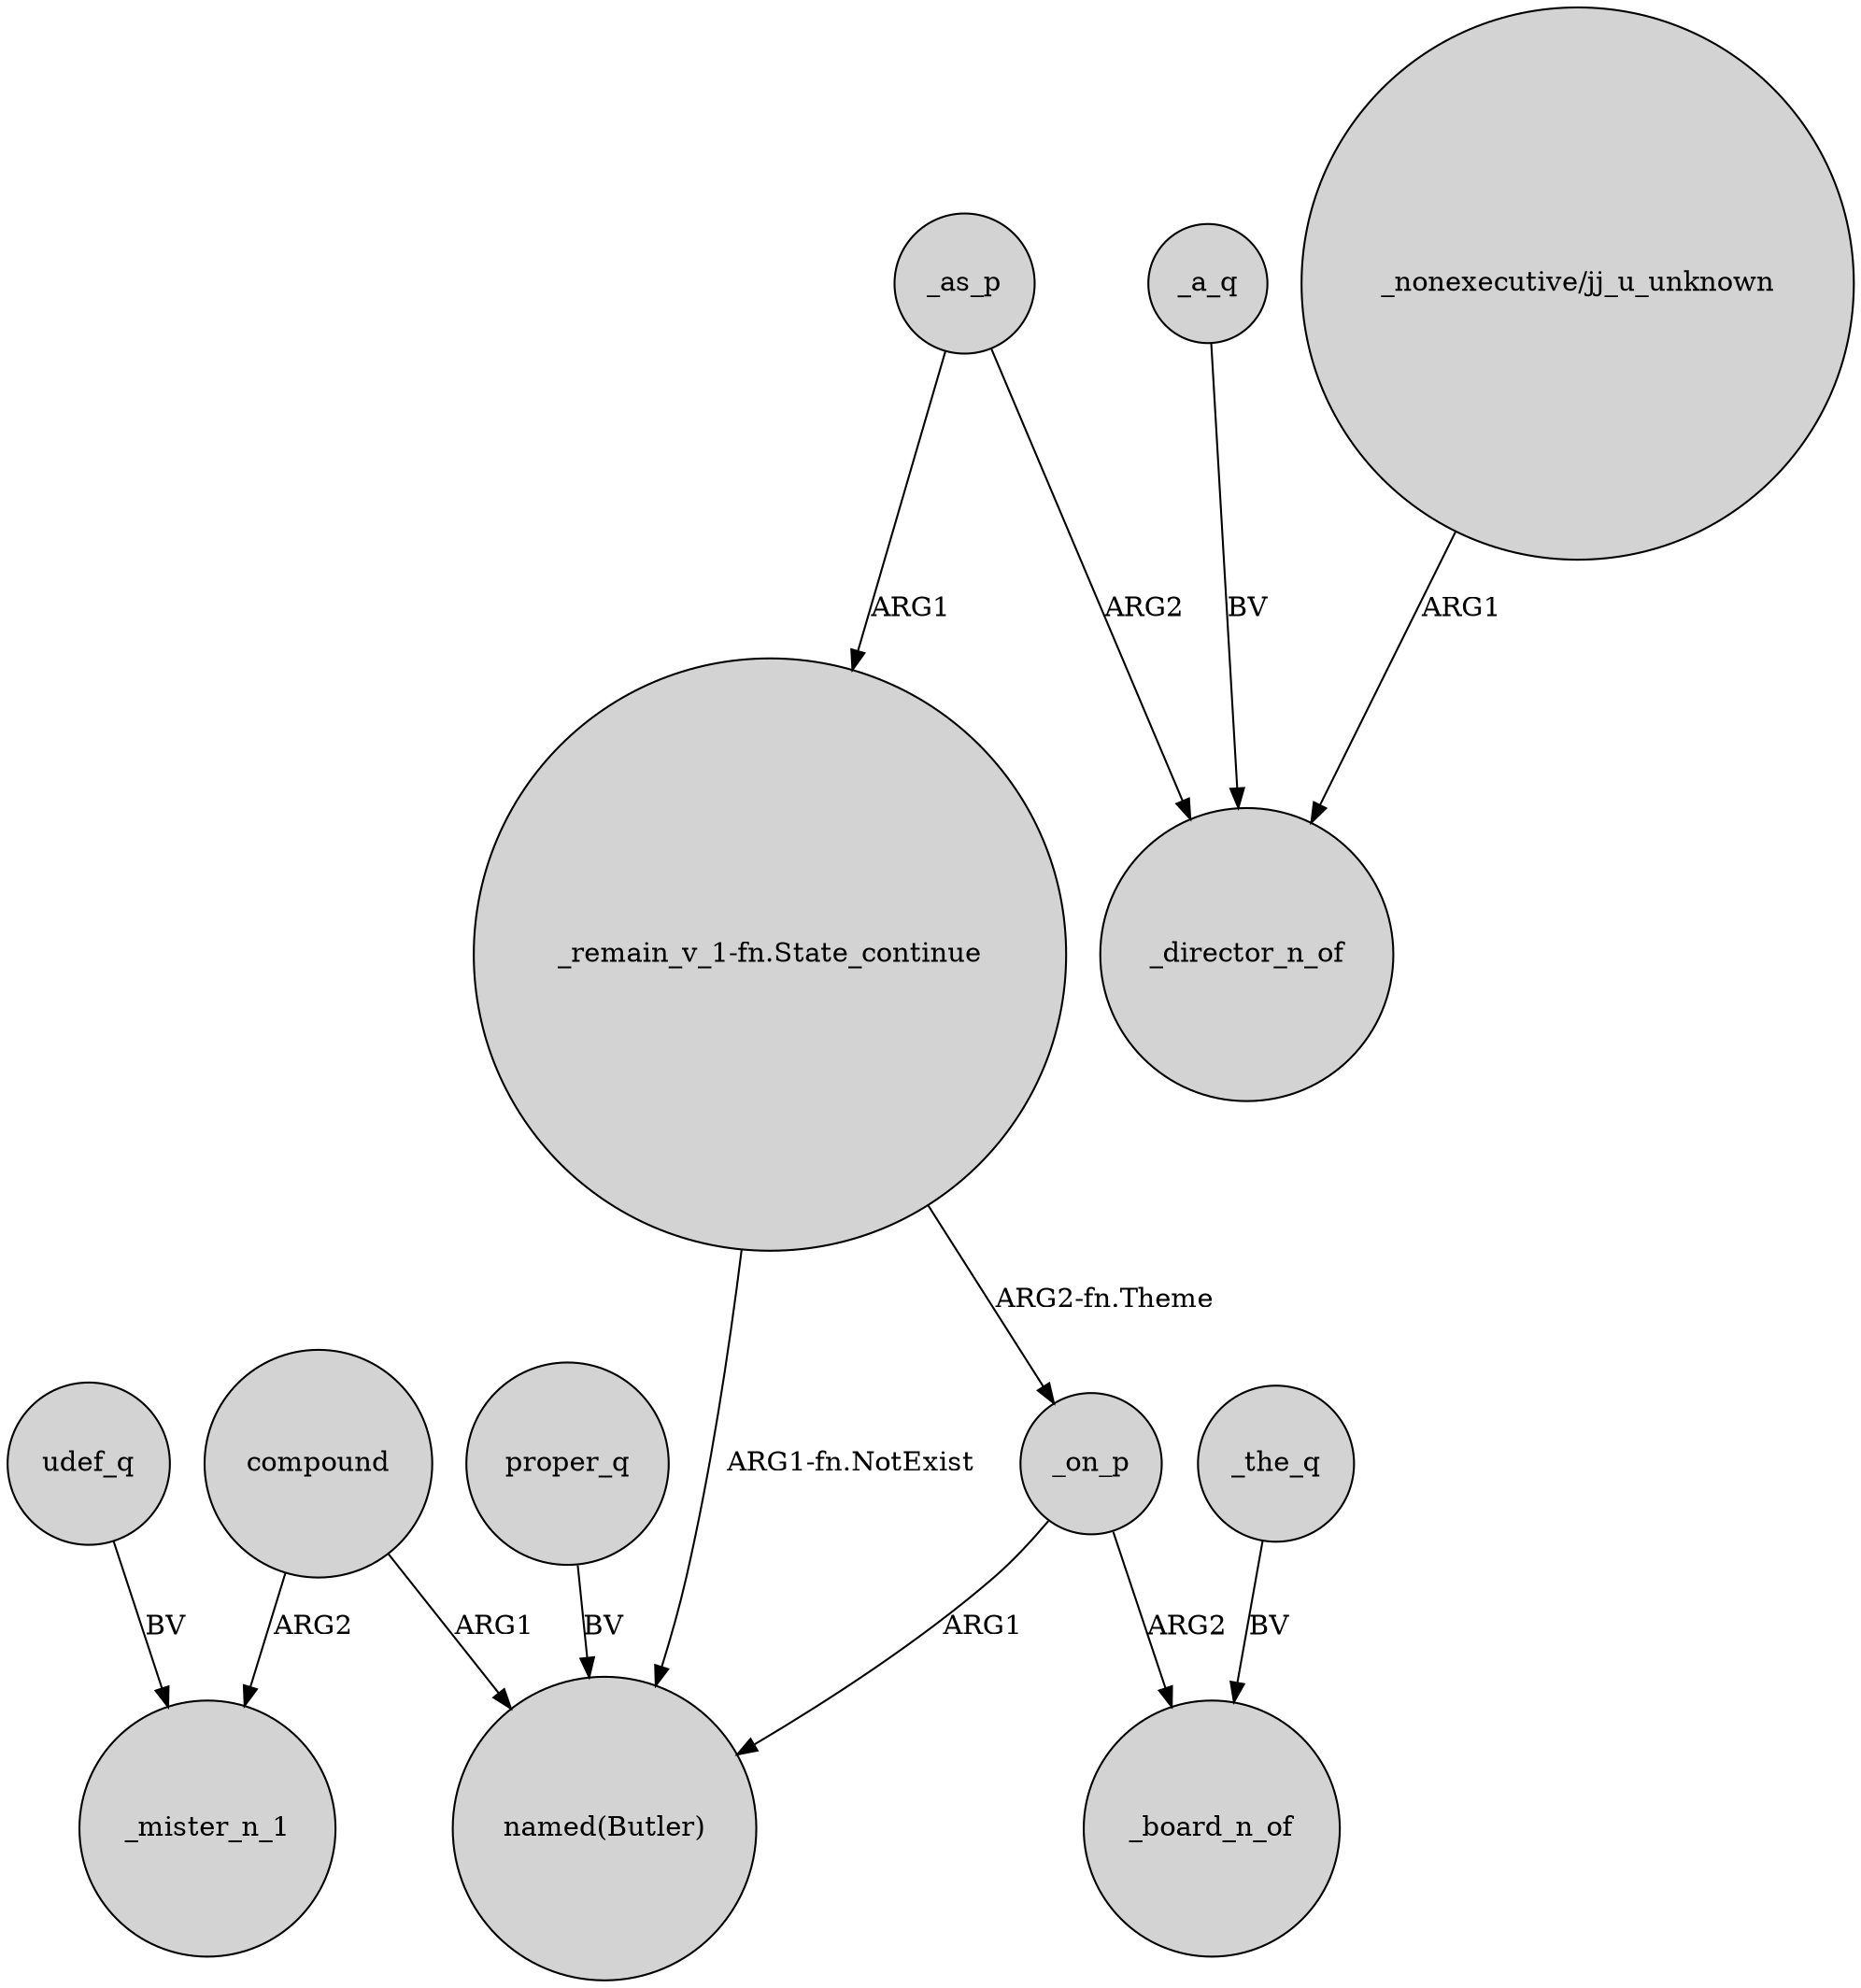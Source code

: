 digraph {
	node [shape=circle style=filled]
	udef_q -> _mister_n_1 [label=BV]
	"_remain_v_1-fn.State_continue" -> _on_p [label="ARG2-fn.Theme"]
	_as_p -> "_remain_v_1-fn.State_continue" [label=ARG1]
	"_remain_v_1-fn.State_continue" -> "named(Butler)" [label="ARG1-fn.NotExist"]
	_on_p -> _board_n_of [label=ARG2]
	_as_p -> _director_n_of [label=ARG2]
	compound -> "named(Butler)" [label=ARG1]
	_the_q -> _board_n_of [label=BV]
	_a_q -> _director_n_of [label=BV]
	_on_p -> "named(Butler)" [label=ARG1]
	compound -> _mister_n_1 [label=ARG2]
	proper_q -> "named(Butler)" [label=BV]
	"_nonexecutive/jj_u_unknown" -> _director_n_of [label=ARG1]
}
